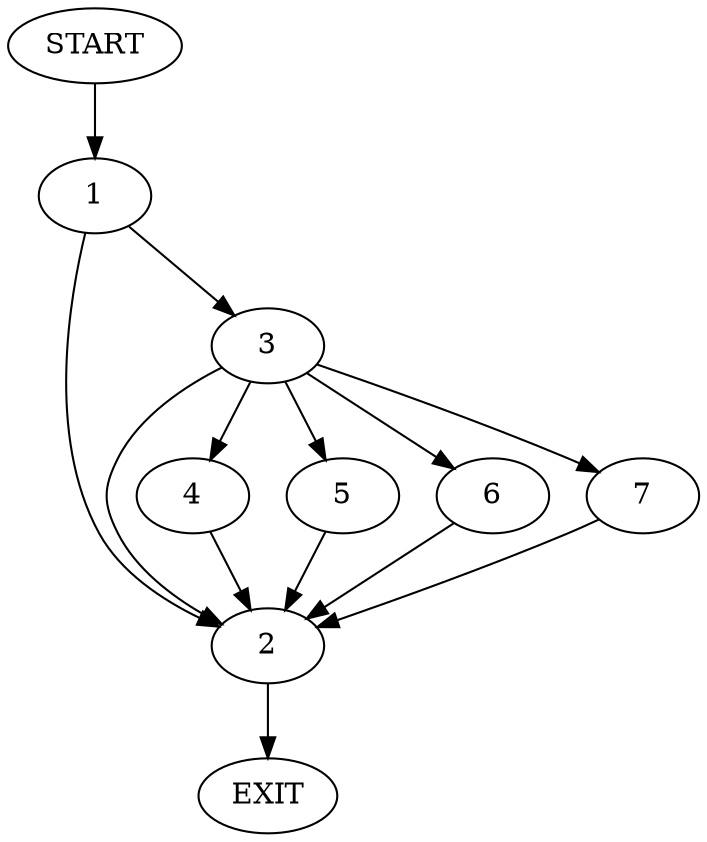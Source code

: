 digraph {
0 [label="START"]
8 [label="EXIT"]
0 -> 1
1 -> 2
1 -> 3
3 -> 2
3 -> 4
3 -> 5
3 -> 6
3 -> 7
2 -> 8
4 -> 2
5 -> 2
6 -> 2
7 -> 2
}
